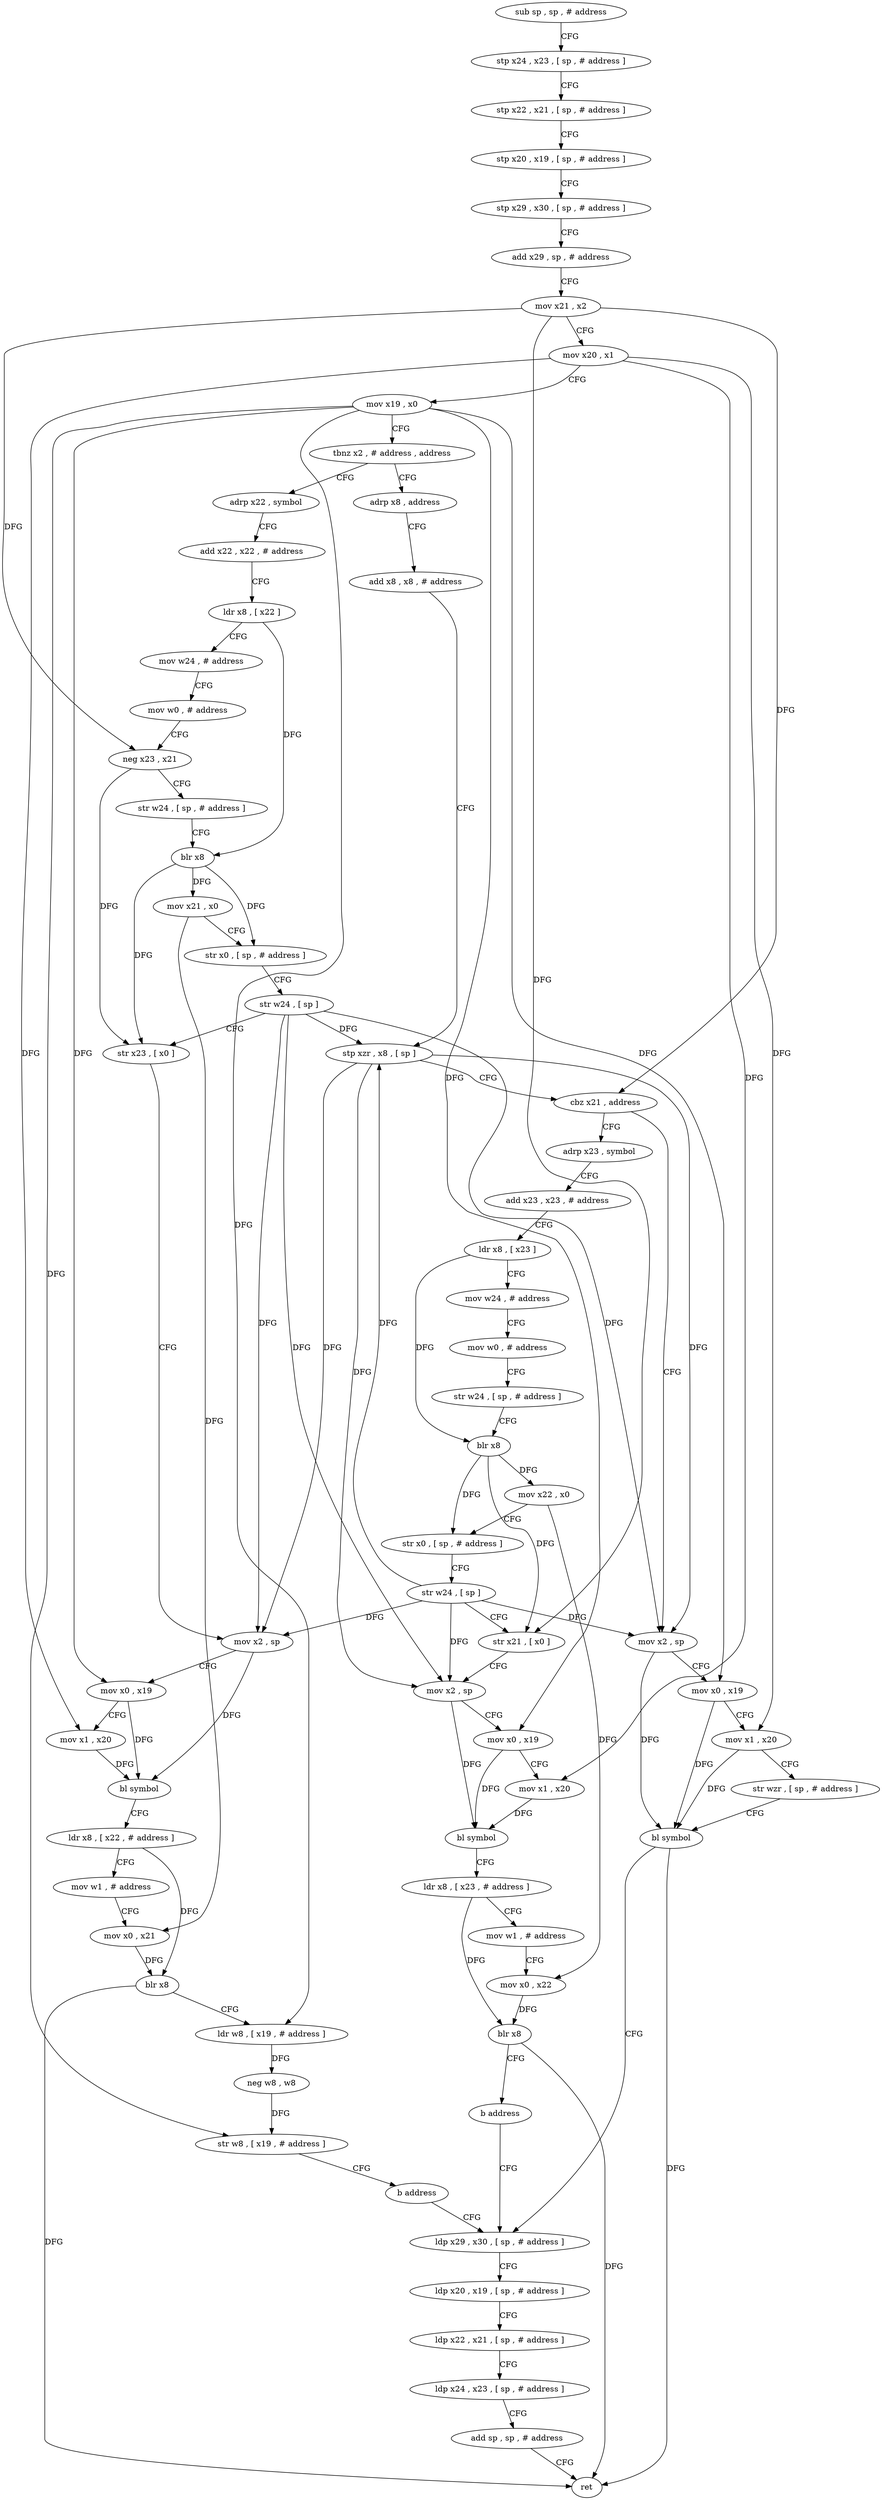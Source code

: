 digraph "func" {
"4235032" [label = "sub sp , sp , # address" ]
"4235036" [label = "stp x24 , x23 , [ sp , # address ]" ]
"4235040" [label = "stp x22 , x21 , [ sp , # address ]" ]
"4235044" [label = "stp x20 , x19 , [ sp , # address ]" ]
"4235048" [label = "stp x29 , x30 , [ sp , # address ]" ]
"4235052" [label = "add x29 , sp , # address" ]
"4235056" [label = "mov x21 , x2" ]
"4235060" [label = "mov x20 , x1" ]
"4235064" [label = "mov x19 , x0" ]
"4235068" [label = "tbnz x2 , # address , address" ]
"4235168" [label = "adrp x22 , symbol" ]
"4235072" [label = "adrp x8 , address" ]
"4235172" [label = "add x22 , x22 , # address" ]
"4235176" [label = "ldr x8 , [ x22 ]" ]
"4235180" [label = "mov w24 , # address" ]
"4235184" [label = "mov w0 , # address" ]
"4235188" [label = "neg x23 , x21" ]
"4235192" [label = "str w24 , [ sp , # address ]" ]
"4235196" [label = "blr x8" ]
"4235200" [label = "mov x21 , x0" ]
"4235204" [label = "str x0 , [ sp , # address ]" ]
"4235208" [label = "str w24 , [ sp ]" ]
"4235212" [label = "str x23 , [ x0 ]" ]
"4235216" [label = "mov x2 , sp" ]
"4235220" [label = "mov x0 , x19" ]
"4235224" [label = "mov x1 , x20" ]
"4235228" [label = "bl symbol" ]
"4235232" [label = "ldr x8 , [ x22 , # address ]" ]
"4235236" [label = "mov w1 , # address" ]
"4235240" [label = "mov x0 , x21" ]
"4235244" [label = "blr x8" ]
"4235248" [label = "ldr w8 , [ x19 , # address ]" ]
"4235252" [label = "neg w8 , w8" ]
"4235256" [label = "str w8 , [ x19 , # address ]" ]
"4235260" [label = "b address" ]
"4235284" [label = "ldp x29 , x30 , [ sp , # address ]" ]
"4235076" [label = "add x8 , x8 , # address" ]
"4235080" [label = "stp xzr , x8 , [ sp ]" ]
"4235084" [label = "cbz x21 , address" ]
"4235264" [label = "mov x2 , sp" ]
"4235088" [label = "adrp x23 , symbol" ]
"4235288" [label = "ldp x20 , x19 , [ sp , # address ]" ]
"4235292" [label = "ldp x22 , x21 , [ sp , # address ]" ]
"4235296" [label = "ldp x24 , x23 , [ sp , # address ]" ]
"4235300" [label = "add sp , sp , # address" ]
"4235304" [label = "ret" ]
"4235268" [label = "mov x0 , x19" ]
"4235272" [label = "mov x1 , x20" ]
"4235276" [label = "str wzr , [ sp , # address ]" ]
"4235280" [label = "bl symbol" ]
"4235092" [label = "add x23 , x23 , # address" ]
"4235096" [label = "ldr x8 , [ x23 ]" ]
"4235100" [label = "mov w24 , # address" ]
"4235104" [label = "mov w0 , # address" ]
"4235108" [label = "str w24 , [ sp , # address ]" ]
"4235112" [label = "blr x8" ]
"4235116" [label = "mov x22 , x0" ]
"4235120" [label = "str x0 , [ sp , # address ]" ]
"4235124" [label = "str w24 , [ sp ]" ]
"4235128" [label = "str x21 , [ x0 ]" ]
"4235132" [label = "mov x2 , sp" ]
"4235136" [label = "mov x0 , x19" ]
"4235140" [label = "mov x1 , x20" ]
"4235144" [label = "bl symbol" ]
"4235148" [label = "ldr x8 , [ x23 , # address ]" ]
"4235152" [label = "mov w1 , # address" ]
"4235156" [label = "mov x0 , x22" ]
"4235160" [label = "blr x8" ]
"4235164" [label = "b address" ]
"4235032" -> "4235036" [ label = "CFG" ]
"4235036" -> "4235040" [ label = "CFG" ]
"4235040" -> "4235044" [ label = "CFG" ]
"4235044" -> "4235048" [ label = "CFG" ]
"4235048" -> "4235052" [ label = "CFG" ]
"4235052" -> "4235056" [ label = "CFG" ]
"4235056" -> "4235060" [ label = "CFG" ]
"4235056" -> "4235188" [ label = "DFG" ]
"4235056" -> "4235084" [ label = "DFG" ]
"4235056" -> "4235128" [ label = "DFG" ]
"4235060" -> "4235064" [ label = "CFG" ]
"4235060" -> "4235224" [ label = "DFG" ]
"4235060" -> "4235272" [ label = "DFG" ]
"4235060" -> "4235140" [ label = "DFG" ]
"4235064" -> "4235068" [ label = "CFG" ]
"4235064" -> "4235220" [ label = "DFG" ]
"4235064" -> "4235248" [ label = "DFG" ]
"4235064" -> "4235256" [ label = "DFG" ]
"4235064" -> "4235268" [ label = "DFG" ]
"4235064" -> "4235136" [ label = "DFG" ]
"4235068" -> "4235168" [ label = "CFG" ]
"4235068" -> "4235072" [ label = "CFG" ]
"4235168" -> "4235172" [ label = "CFG" ]
"4235072" -> "4235076" [ label = "CFG" ]
"4235172" -> "4235176" [ label = "CFG" ]
"4235176" -> "4235180" [ label = "CFG" ]
"4235176" -> "4235196" [ label = "DFG" ]
"4235180" -> "4235184" [ label = "CFG" ]
"4235184" -> "4235188" [ label = "CFG" ]
"4235188" -> "4235192" [ label = "CFG" ]
"4235188" -> "4235212" [ label = "DFG" ]
"4235192" -> "4235196" [ label = "CFG" ]
"4235196" -> "4235200" [ label = "DFG" ]
"4235196" -> "4235204" [ label = "DFG" ]
"4235196" -> "4235212" [ label = "DFG" ]
"4235200" -> "4235204" [ label = "CFG" ]
"4235200" -> "4235240" [ label = "DFG" ]
"4235204" -> "4235208" [ label = "CFG" ]
"4235208" -> "4235212" [ label = "CFG" ]
"4235208" -> "4235216" [ label = "DFG" ]
"4235208" -> "4235080" [ label = "DFG" ]
"4235208" -> "4235264" [ label = "DFG" ]
"4235208" -> "4235132" [ label = "DFG" ]
"4235212" -> "4235216" [ label = "CFG" ]
"4235216" -> "4235220" [ label = "CFG" ]
"4235216" -> "4235228" [ label = "DFG" ]
"4235220" -> "4235224" [ label = "CFG" ]
"4235220" -> "4235228" [ label = "DFG" ]
"4235224" -> "4235228" [ label = "DFG" ]
"4235228" -> "4235232" [ label = "CFG" ]
"4235232" -> "4235236" [ label = "CFG" ]
"4235232" -> "4235244" [ label = "DFG" ]
"4235236" -> "4235240" [ label = "CFG" ]
"4235240" -> "4235244" [ label = "DFG" ]
"4235244" -> "4235248" [ label = "CFG" ]
"4235244" -> "4235304" [ label = "DFG" ]
"4235248" -> "4235252" [ label = "DFG" ]
"4235252" -> "4235256" [ label = "DFG" ]
"4235256" -> "4235260" [ label = "CFG" ]
"4235260" -> "4235284" [ label = "CFG" ]
"4235284" -> "4235288" [ label = "CFG" ]
"4235076" -> "4235080" [ label = "CFG" ]
"4235080" -> "4235084" [ label = "CFG" ]
"4235080" -> "4235216" [ label = "DFG" ]
"4235080" -> "4235264" [ label = "DFG" ]
"4235080" -> "4235132" [ label = "DFG" ]
"4235084" -> "4235264" [ label = "CFG" ]
"4235084" -> "4235088" [ label = "CFG" ]
"4235264" -> "4235268" [ label = "CFG" ]
"4235264" -> "4235280" [ label = "DFG" ]
"4235088" -> "4235092" [ label = "CFG" ]
"4235288" -> "4235292" [ label = "CFG" ]
"4235292" -> "4235296" [ label = "CFG" ]
"4235296" -> "4235300" [ label = "CFG" ]
"4235300" -> "4235304" [ label = "CFG" ]
"4235268" -> "4235272" [ label = "CFG" ]
"4235268" -> "4235280" [ label = "DFG" ]
"4235272" -> "4235276" [ label = "CFG" ]
"4235272" -> "4235280" [ label = "DFG" ]
"4235276" -> "4235280" [ label = "CFG" ]
"4235280" -> "4235284" [ label = "CFG" ]
"4235280" -> "4235304" [ label = "DFG" ]
"4235092" -> "4235096" [ label = "CFG" ]
"4235096" -> "4235100" [ label = "CFG" ]
"4235096" -> "4235112" [ label = "DFG" ]
"4235100" -> "4235104" [ label = "CFG" ]
"4235104" -> "4235108" [ label = "CFG" ]
"4235108" -> "4235112" [ label = "CFG" ]
"4235112" -> "4235116" [ label = "DFG" ]
"4235112" -> "4235120" [ label = "DFG" ]
"4235112" -> "4235128" [ label = "DFG" ]
"4235116" -> "4235120" [ label = "CFG" ]
"4235116" -> "4235156" [ label = "DFG" ]
"4235120" -> "4235124" [ label = "CFG" ]
"4235124" -> "4235128" [ label = "CFG" ]
"4235124" -> "4235216" [ label = "DFG" ]
"4235124" -> "4235080" [ label = "DFG" ]
"4235124" -> "4235264" [ label = "DFG" ]
"4235124" -> "4235132" [ label = "DFG" ]
"4235128" -> "4235132" [ label = "CFG" ]
"4235132" -> "4235136" [ label = "CFG" ]
"4235132" -> "4235144" [ label = "DFG" ]
"4235136" -> "4235140" [ label = "CFG" ]
"4235136" -> "4235144" [ label = "DFG" ]
"4235140" -> "4235144" [ label = "DFG" ]
"4235144" -> "4235148" [ label = "CFG" ]
"4235148" -> "4235152" [ label = "CFG" ]
"4235148" -> "4235160" [ label = "DFG" ]
"4235152" -> "4235156" [ label = "CFG" ]
"4235156" -> "4235160" [ label = "DFG" ]
"4235160" -> "4235164" [ label = "CFG" ]
"4235160" -> "4235304" [ label = "DFG" ]
"4235164" -> "4235284" [ label = "CFG" ]
}
